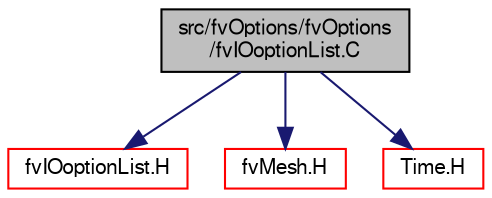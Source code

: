 digraph "src/fvOptions/fvOptions/fvIOoptionList.C"
{
  bgcolor="transparent";
  edge [fontname="FreeSans",fontsize="10",labelfontname="FreeSans",labelfontsize="10"];
  node [fontname="FreeSans",fontsize="10",shape=record];
  Node0 [label="src/fvOptions/fvOptions\l/fvIOoptionList.C",height=0.2,width=0.4,color="black", fillcolor="grey75", style="filled", fontcolor="black"];
  Node0 -> Node1 [color="midnightblue",fontsize="10",style="solid",fontname="FreeSans"];
  Node1 [label="fvIOoptionList.H",height=0.2,width=0.4,color="red",URL="$a04607.html"];
  Node0 -> Node305 [color="midnightblue",fontsize="10",style="solid",fontname="FreeSans"];
  Node305 [label="fvMesh.H",height=0.2,width=0.4,color="red",URL="$a03533.html"];
  Node0 -> Node325 [color="midnightblue",fontsize="10",style="solid",fontname="FreeSans"];
  Node325 [label="Time.H",height=0.2,width=0.4,color="red",URL="$a09311.html"];
}
